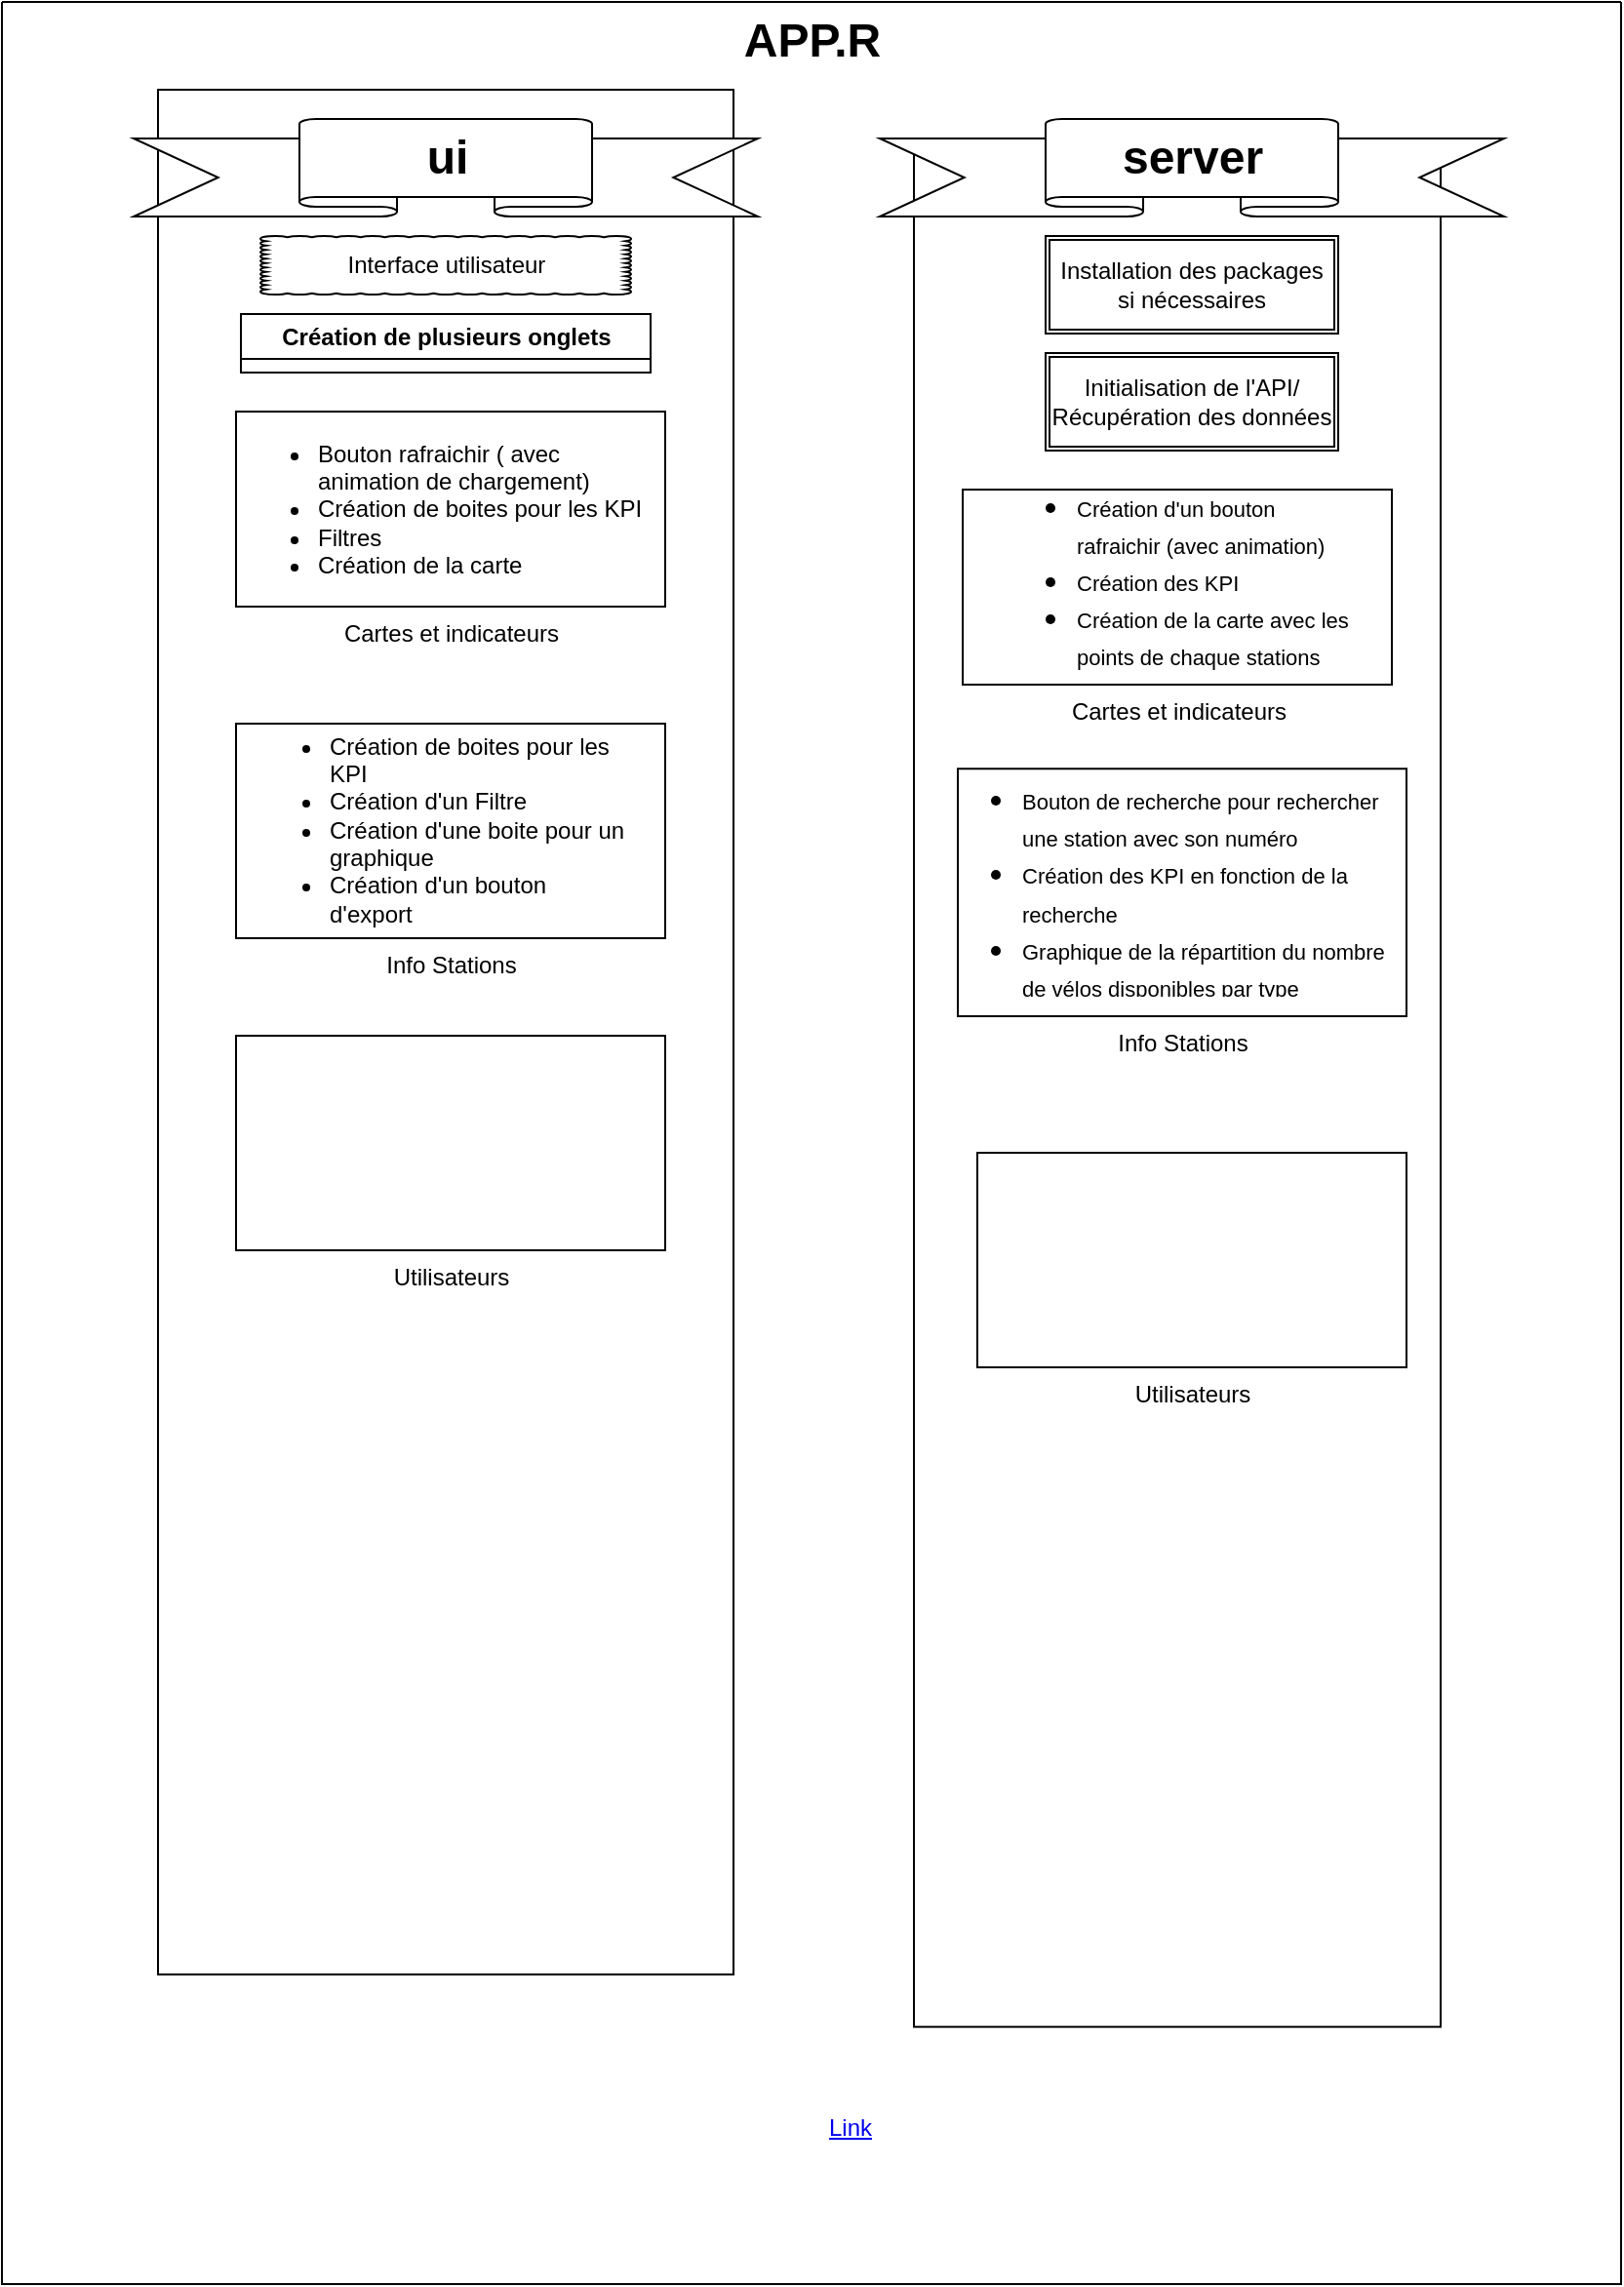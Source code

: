 <mxfile version="22.0.8" type="device">
  <diagram name="Page-1" id="ALNeSMexN4Bu5epdXdM7">
    <mxGraphModel dx="700" dy="851" grid="1" gridSize="10" guides="1" tooltips="1" connect="1" arrows="1" fold="1" page="1" pageScale="1" pageWidth="827" pageHeight="1169" math="0" shadow="0">
      <root>
        <mxCell id="0" />
        <mxCell id="1" parent="0" />
        <mxCell id="BLKRuem-lJn8ejx4ABMN-2" value="" style="rounded=0;whiteSpace=wrap;html=1;rotation=90;" parent="1" vertex="1">
          <mxGeometry x="-255.62" y="380.63" width="966.25" height="295" as="geometry" />
        </mxCell>
        <mxCell id="BLKRuem-lJn8ejx4ABMN-5" value="" style="rounded=0;whiteSpace=wrap;html=1;rotation=90;" parent="1" vertex="1">
          <mxGeometry x="122.51" y="423.13" width="960" height="270" as="geometry" />
        </mxCell>
        <mxCell id="BLKRuem-lJn8ejx4ABMN-8" value="" style="swimlane;startSize=0;" parent="1" vertex="1">
          <mxGeometry width="830" height="1170" as="geometry" />
        </mxCell>
        <mxCell id="BLKRuem-lJn8ejx4ABMN-13" value="" style="verticalLabelPosition=bottom;verticalAlign=top;html=1;shape=mxgraph.basic.banner" parent="BLKRuem-lJn8ejx4ABMN-8" vertex="1">
          <mxGeometry x="67.51" y="60" width="320" height="50" as="geometry" />
        </mxCell>
        <mxCell id="BLKRuem-lJn8ejx4ABMN-9" value="APP.R" style="text;strokeColor=none;fillColor=none;html=1;fontSize=24;fontStyle=1;verticalAlign=middle;align=center;" parent="BLKRuem-lJn8ejx4ABMN-8" vertex="1">
          <mxGeometry x="365" width="100" height="40" as="geometry" />
        </mxCell>
        <mxCell id="BLKRuem-lJn8ejx4ABMN-7" value="ui" style="text;strokeColor=none;fillColor=none;html=1;fontSize=24;fontStyle=1;verticalAlign=middle;align=center;" parent="BLKRuem-lJn8ejx4ABMN-8" vertex="1">
          <mxGeometry x="177.51" y="60" width="100" height="40" as="geometry" />
        </mxCell>
        <UserObject label="Link" link="lien de l&#39;appli R Shiny publié" id="BLKRuem-lJn8ejx4ABMN-10">
          <mxCell style="text;html=1;strokeColor=none;fillColor=none;whiteSpace=wrap;align=center;verticalAlign=middle;fontColor=#0000EE;fontStyle=4;" parent="BLKRuem-lJn8ejx4ABMN-8" vertex="1">
            <mxGeometry x="405" y="1070" width="60" height="40" as="geometry" />
          </mxCell>
        </UserObject>
        <mxCell id="BLKRuem-lJn8ejx4ABMN-14" value="" style="verticalLabelPosition=bottom;verticalAlign=top;html=1;shape=mxgraph.basic.banner" parent="BLKRuem-lJn8ejx4ABMN-8" vertex="1">
          <mxGeometry x="450" y="60" width="320" height="50" as="geometry" />
        </mxCell>
        <mxCell id="BLKRuem-lJn8ejx4ABMN-6" value="server" style="text;strokeColor=none;fillColor=none;html=1;fontSize=24;fontStyle=1;verticalAlign=middle;align=center;" parent="BLKRuem-lJn8ejx4ABMN-8" vertex="1">
          <mxGeometry x="560" y="60" width="100" height="40" as="geometry" />
        </mxCell>
        <mxCell id="BLKRuem-lJn8ejx4ABMN-21" value="Création de plusieurs onglets" style="swimlane;whiteSpace=wrap;html=1;" parent="BLKRuem-lJn8ejx4ABMN-8" vertex="1" collapsed="1">
          <mxGeometry x="122.51" y="160" width="210" height="30" as="geometry">
            <mxRectangle x="127.51" y="160" width="200" height="100" as="alternateBounds" />
          </mxGeometry>
        </mxCell>
        <mxCell id="BLKRuem-lJn8ejx4ABMN-23" value="&lt;p style=&quot;line-height: 150%;&quot;&gt;&lt;/p&gt;&lt;ol style=&quot;line-height: 120%;&quot;&gt;&lt;li&gt;&quot;Carte et indicateurs&quot;&lt;/li&gt;&lt;li&gt;&quot;Info station&quot;&lt;br&gt;&lt;/li&gt;&lt;li&gt;&quot;Utilisateurs&quot;&lt;/li&gt;&lt;/ol&gt;&lt;p&gt;&lt;/p&gt;" style="text;strokeColor=none;fillColor=none;html=1;whiteSpace=wrap;verticalAlign=middle;overflow=hidden;align=center;" parent="BLKRuem-lJn8ejx4ABMN-21" vertex="1">
          <mxGeometry x="25" y="20" width="150" height="80" as="geometry" />
        </mxCell>
        <mxCell id="BLKRuem-lJn8ejx4ABMN-38" value="Initialisation de l&#39;API/ Récupération des données" style="shape=ext;double=1;rounded=0;whiteSpace=wrap;html=1;" parent="BLKRuem-lJn8ejx4ABMN-8" vertex="1">
          <mxGeometry x="535" y="180" width="150" height="50" as="geometry" />
        </mxCell>
        <mxCell id="BLKRuem-lJn8ejx4ABMN-15" value="Interface utilisateur" style="whiteSpace=wrap;html=1;shape=mxgraph.basic.cloud_rect" parent="1" vertex="1">
          <mxGeometry x="132.51" y="120" width="190" height="30" as="geometry" />
        </mxCell>
        <mxCell id="BLKRuem-lJn8ejx4ABMN-29" value="Cartes et indicateurs" style="verticalLabelPosition=bottom;verticalAlign=top;html=1;shape=mxgraph.basic.rect;fillColor2=none;strokeWidth=1;size=20;indent=5;" parent="1" vertex="1">
          <mxGeometry x="120" y="210" width="220" height="100" as="geometry" />
        </mxCell>
        <mxCell id="BLKRuem-lJn8ejx4ABMN-30" value="&lt;ul&gt;&lt;li&gt;Bouton rafraichir ( avec animation de chargement)&lt;/li&gt;&lt;li&gt;Création de boites pour les KPI&lt;/li&gt;&lt;li&gt;Filtres&lt;/li&gt;&lt;li&gt;Création de la carte&amp;nbsp;&lt;/li&gt;&lt;/ul&gt;" style="text;strokeColor=none;fillColor=none;html=1;whiteSpace=wrap;verticalAlign=middle;overflow=hidden;" parent="1" vertex="1">
          <mxGeometry x="120" y="205" width="210" height="110" as="geometry" />
        </mxCell>
        <mxCell id="BLKRuem-lJn8ejx4ABMN-31" value="Info Stations" style="verticalLabelPosition=bottom;verticalAlign=top;html=1;shape=mxgraph.basic.rect;fillColor2=none;strokeWidth=1;size=20;indent=5;" parent="1" vertex="1">
          <mxGeometry x="120" y="370" width="220" height="110" as="geometry" />
        </mxCell>
        <mxCell id="BLKRuem-lJn8ejx4ABMN-32" value="&lt;ul&gt;&lt;li style=&quot;border-color: var(--border-color);&quot;&gt;Création de boites pour les KPI&lt;/li&gt;&lt;li style=&quot;border-color: var(--border-color);&quot;&gt;Création d&#39;un Filtre&amp;nbsp;&lt;/li&gt;&lt;li style=&quot;border-color: var(--border-color);&quot;&gt;Création d&#39;une boite pour un graphique&lt;/li&gt;&lt;li style=&quot;border-color: var(--border-color);&quot;&gt;Création d&#39;un bouton d&#39;export&lt;/li&gt;&lt;/ul&gt;" style="text;strokeColor=none;fillColor=none;html=1;whiteSpace=wrap;verticalAlign=middle;overflow=hidden;" parent="1" vertex="1">
          <mxGeometry x="126.24" y="360" width="197.51" height="120" as="geometry" />
        </mxCell>
        <mxCell id="BLKRuem-lJn8ejx4ABMN-33" value="Utilisateurs" style="verticalLabelPosition=bottom;verticalAlign=top;html=1;shape=mxgraph.basic.rect;fillColor2=none;strokeWidth=1;size=20;indent=5;" parent="1" vertex="1">
          <mxGeometry x="120" y="530" width="220" height="110" as="geometry" />
        </mxCell>
        <mxCell id="BLKRuem-lJn8ejx4ABMN-35" value="Cartes et indicateurs" style="verticalLabelPosition=bottom;verticalAlign=top;html=1;shape=mxgraph.basic.rect;fillColor2=none;strokeWidth=1;size=20;indent=5;" parent="1" vertex="1">
          <mxGeometry x="492.51" y="250" width="220" height="100" as="geometry" />
        </mxCell>
        <mxCell id="BLKRuem-lJn8ejx4ABMN-36" value="Info Stations" style="verticalLabelPosition=bottom;verticalAlign=top;html=1;shape=mxgraph.basic.rect;fillColor2=none;strokeWidth=1;size=20;indent=5;" parent="1" vertex="1">
          <mxGeometry x="490" y="393.13" width="230" height="126.87" as="geometry" />
        </mxCell>
        <mxCell id="BLKRuem-lJn8ejx4ABMN-37" value="Utilisateurs" style="verticalLabelPosition=bottom;verticalAlign=top;html=1;shape=mxgraph.basic.rect;fillColor2=none;strokeWidth=1;size=20;indent=5;" parent="1" vertex="1">
          <mxGeometry x="500" y="590" width="220" height="110" as="geometry" />
        </mxCell>
        <mxCell id="cKpUTV3ygS4G4OkYMYeW-1" value="Installation des packages si nécessaires" style="shape=ext;double=1;rounded=0;whiteSpace=wrap;html=1;" vertex="1" parent="1">
          <mxGeometry x="535" y="120" width="150" height="50" as="geometry" />
        </mxCell>
        <mxCell id="cKpUTV3ygS4G4OkYMYeW-2" value="&lt;ul&gt;&lt;li&gt;&lt;font style=&quot;font-size: 11px;&quot;&gt;Création d&#39;un bouton rafraichir (avec animation)&lt;/font&gt;&lt;/li&gt;&lt;li&gt;&lt;font style=&quot;font-size: 11px;&quot;&gt;Création des KPI&lt;/font&gt;&lt;/li&gt;&lt;li&gt;&lt;font style=&quot;font-size: 11px;&quot;&gt;Création de la carte avec les points de chaque stations&lt;/font&gt;&lt;/li&gt;&lt;/ul&gt;" style="text;strokeColor=none;fillColor=none;html=1;whiteSpace=wrap;verticalAlign=middle;overflow=hidden;fontSize=16;" vertex="1" parent="1">
          <mxGeometry x="508.75" y="230" width="187.51" height="120" as="geometry" />
        </mxCell>
        <mxCell id="cKpUTV3ygS4G4OkYMYeW-4" value="&lt;ul&gt;&lt;li&gt;&lt;span style=&quot;font-size: 11px;&quot;&gt;Bouton de recherche pour rechercher une station avec son numéro&lt;/span&gt;&lt;/li&gt;&lt;li&gt;&lt;span style=&quot;font-size: 11px;&quot;&gt;Création des KPI en fonction de la recherche&lt;/span&gt;&lt;/li&gt;&lt;li&gt;&lt;span style=&quot;font-size: 11px;&quot;&gt;Graphique de la répartition du nombre de vélos disponibles par type&lt;/span&gt;&lt;/li&gt;&lt;/ul&gt;" style="text;strokeColor=none;fillColor=none;html=1;whiteSpace=wrap;verticalAlign=middle;overflow=hidden;fontSize=16;" vertex="1" parent="1">
          <mxGeometry x="480.63" y="380.63" width="230" height="131.26" as="geometry" />
        </mxCell>
      </root>
    </mxGraphModel>
  </diagram>
</mxfile>
